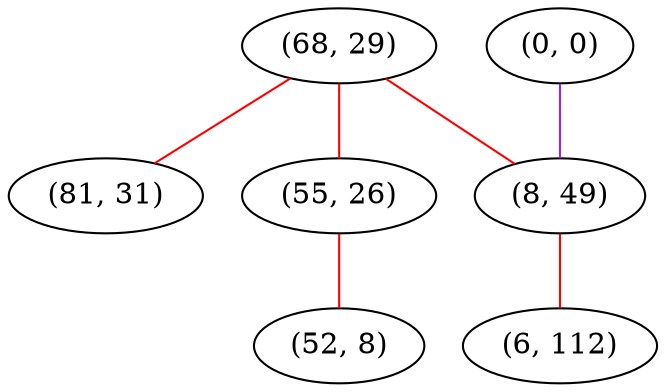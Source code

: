 graph "" {
"(68, 29)";
"(0, 0)";
"(81, 31)";
"(55, 26)";
"(52, 8)";
"(8, 49)";
"(6, 112)";
"(68, 29)" -- "(8, 49)"  [color=red, key=0, weight=1];
"(68, 29)" -- "(55, 26)"  [color=red, key=0, weight=1];
"(68, 29)" -- "(81, 31)"  [color=red, key=0, weight=1];
"(0, 0)" -- "(8, 49)"  [color=purple, key=0, weight=4];
"(55, 26)" -- "(52, 8)"  [color=red, key=0, weight=1];
"(8, 49)" -- "(6, 112)"  [color=red, key=0, weight=1];
}
